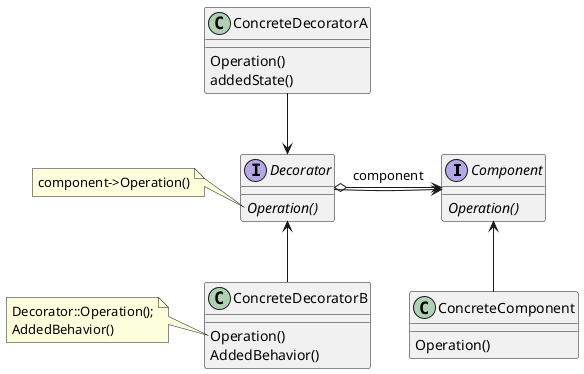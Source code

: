 @startuml
interface Component
Component : {abstract} Operation()

class ConcreteComponent
ConcreteComponent : Operation()
Component <-- ConcreteComponent

interface Decorator
Decorator : {abstract} Operation()
Decorator --> Component
Decorator o-> Component : component

note left of Decorator::Operation
component->Operation()
end note

class ConcreteDecoratorA
ConcreteDecoratorA : Operation()
ConcreteDecoratorA : addedState()
ConcreteDecoratorA  --> Decorator

class ConcreteDecoratorB
ConcreteDecoratorB : Operation()
ConcreteDecoratorB : AddedBehavior()
Decorator <-- ConcreteDecoratorB

note left of ConcreteDecoratorB::Operation()
Decorator::Operation();
AddedBehavior()
end note



@enduml
